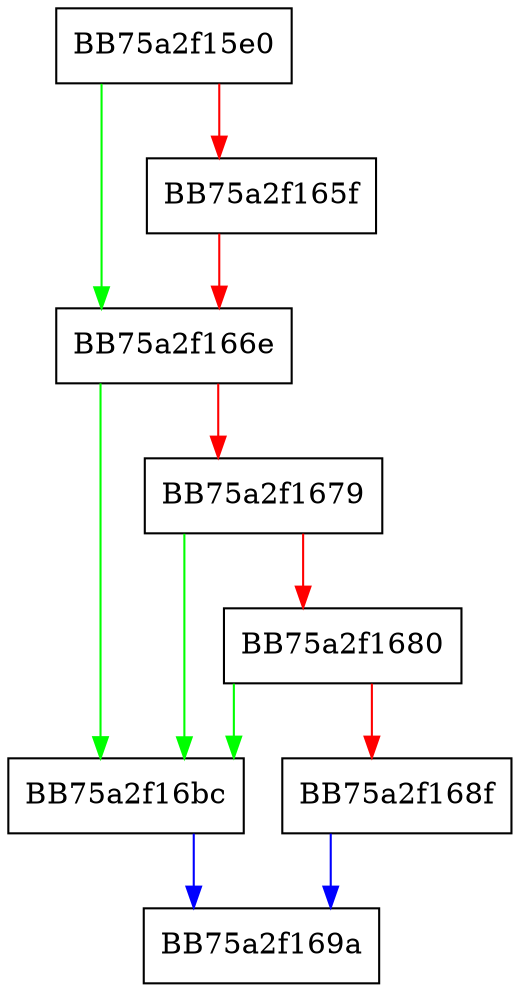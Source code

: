 digraph get_value {
  node [shape="box"];
  graph [splines=ortho];
  BB75a2f15e0 -> BB75a2f166e [color="green"];
  BB75a2f15e0 -> BB75a2f165f [color="red"];
  BB75a2f165f -> BB75a2f166e [color="red"];
  BB75a2f166e -> BB75a2f16bc [color="green"];
  BB75a2f166e -> BB75a2f1679 [color="red"];
  BB75a2f1679 -> BB75a2f16bc [color="green"];
  BB75a2f1679 -> BB75a2f1680 [color="red"];
  BB75a2f1680 -> BB75a2f16bc [color="green"];
  BB75a2f1680 -> BB75a2f168f [color="red"];
  BB75a2f168f -> BB75a2f169a [color="blue"];
  BB75a2f16bc -> BB75a2f169a [color="blue"];
}